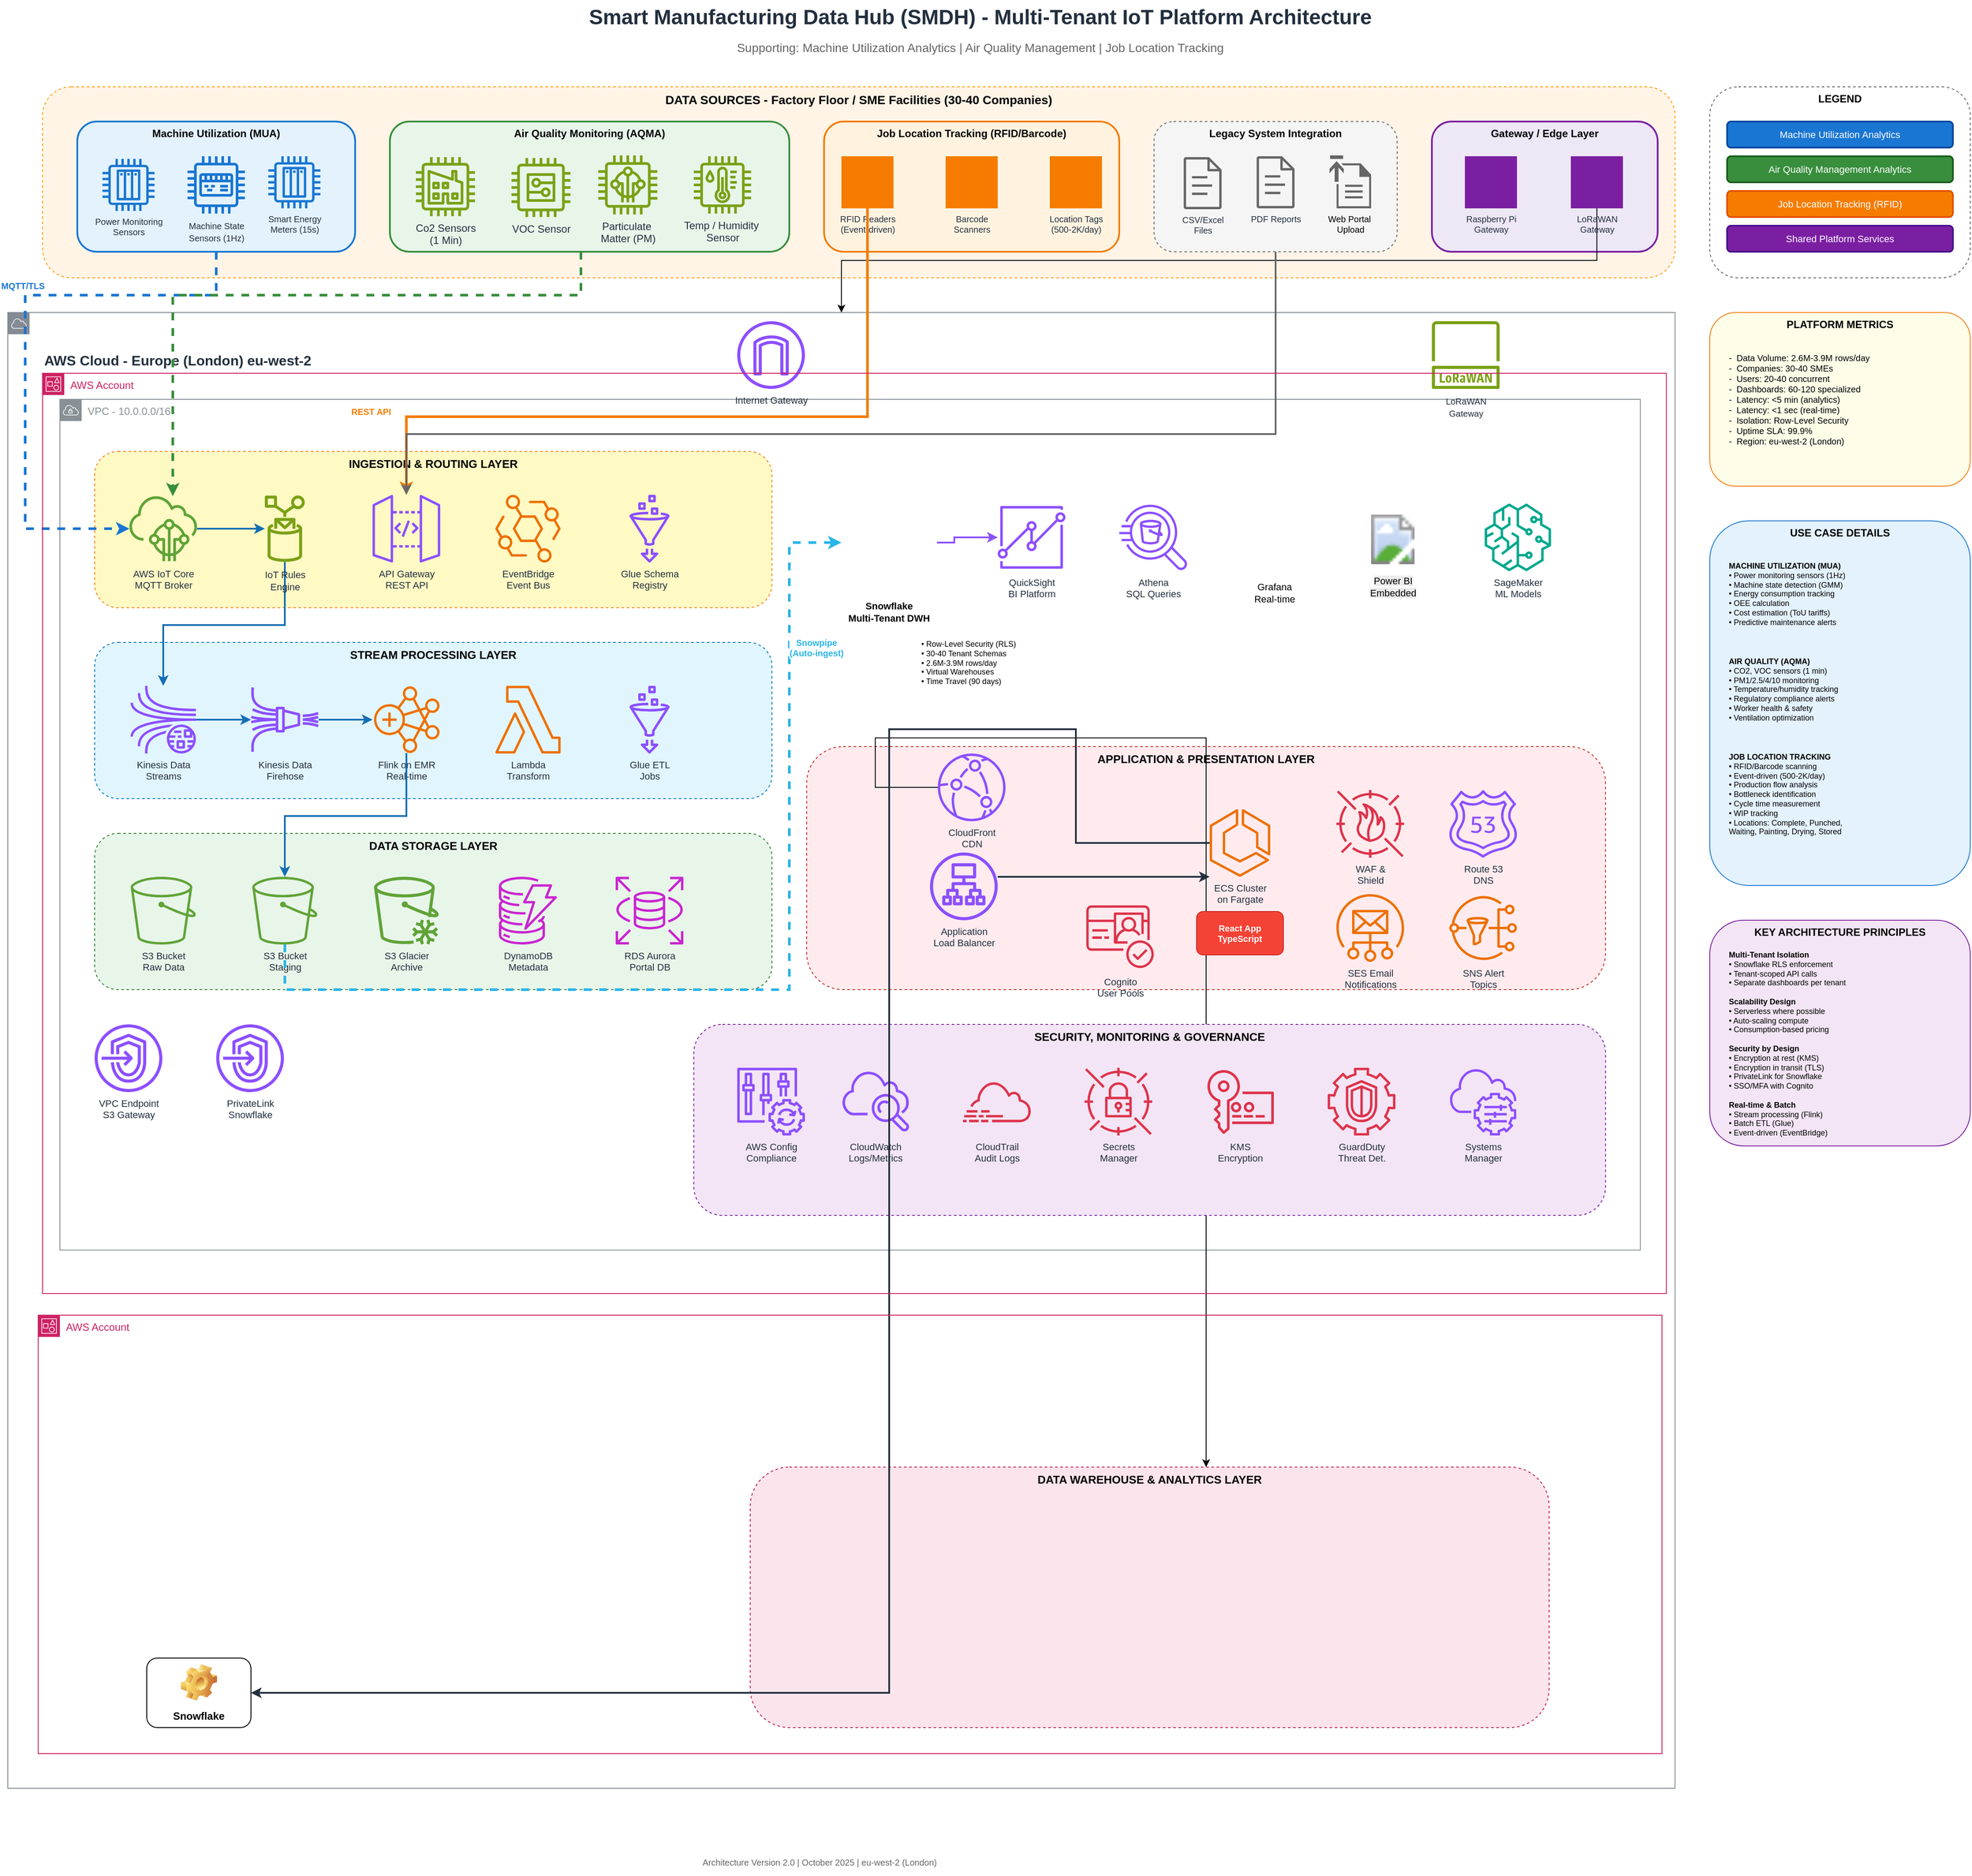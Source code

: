 <mxfile version="28.2.5">
  <diagram name="SMDH Multi-Tenant IoT Platform" id="smdh-complete-arch">
    <mxGraphModel dx="2217" dy="1732" grid="1" gridSize="10" guides="1" tooltips="1" connect="1" arrows="1" fold="1" page="1" pageScale="1" pageWidth="2400" pageHeight="1600" math="0" shadow="0">
      <root>
        <mxCell id="0" />
        <mxCell id="1" parent="0" />
        <mxCell id="title" value="Smart Manufacturing Data Hub (SMDH) - Multi-Tenant IoT Platform Architecture" style="text;html=1;strokeColor=none;fillColor=none;align=center;verticalAlign=middle;whiteSpace=wrap;rounded=0;fontStyle=1;fontSize=24;fontColor=#232F3E;" parent="1" vertex="1">
          <mxGeometry x="200" y="20" width="2000" height="40" as="geometry" />
        </mxCell>
        <mxCell id="subtitle" value="Supporting: Machine Utilization Analytics | Air Quality Management | Job Location Tracking" style="text;html=1;strokeColor=none;fillColor=none;align=center;verticalAlign=middle;whiteSpace=wrap;rounded=0;fontSize=14;fontColor=#666666;" parent="1" vertex="1">
          <mxGeometry x="200" y="60" width="2000" height="30" as="geometry" />
        </mxCell>
        <mxCell id="legend-box" value="LEGEND" style="rounded=1;whiteSpace=wrap;html=1;fillColor=#ffffff;strokeColor=#666666;verticalAlign=top;fontStyle=1;fontSize=12;dashed=1;" parent="1" vertex="1">
          <mxGeometry x="2040" y="120" width="300" height="220" as="geometry" />
        </mxCell>
        <mxCell id="legend-mua" value="Machine Utilization Analytics" style="rounded=1;whiteSpace=wrap;html=1;fillColor=#1976d2;strokeColor=#0d47a1;strokeWidth=2;fontColor=#ffffff;fontSize=11;" parent="1" vertex="1">
          <mxGeometry x="2060" y="160" width="260" height="30" as="geometry" />
        </mxCell>
        <mxCell id="legend-aqma" value="Air Quality Management Analytics" style="rounded=1;whiteSpace=wrap;html=1;fillColor=#388e3c;strokeColor=#1b5e20;strokeWidth=2;fontColor=#ffffff;fontSize=11;" parent="1" vertex="1">
          <mxGeometry x="2060" y="200" width="260" height="30" as="geometry" />
        </mxCell>
        <mxCell id="legend-jlt" value="Job Location Tracking (RFID)" style="rounded=1;whiteSpace=wrap;html=1;fillColor=#f57c00;strokeColor=#e65100;strokeWidth=2;fontColor=#ffffff;fontSize=11;" parent="1" vertex="1">
          <mxGeometry x="2060" y="240" width="260" height="30" as="geometry" />
        </mxCell>
        <mxCell id="legend-shared" value="Shared Platform Services" style="rounded=1;whiteSpace=wrap;html=1;fillColor=#7b1fa2;strokeColor=#4a148c;strokeWidth=2;fontColor=#ffffff;fontSize=11;" parent="1" vertex="1">
          <mxGeometry x="2060" y="280" width="260" height="30" as="geometry" />
        </mxCell>
        <mxCell id="aws-cloud" value="" style="sketch=0;outlineConnect=0;gradientColor=none;html=1;whiteSpace=wrap;fontSize=12;fontStyle=0;shape=mxgraph.aws4.group;grIcon=mxgraph.aws4.group_aws_cloud;strokeColor=#858B94;fillColor=none;verticalAlign=top;align=left;spacingLeft=30;fontColor=#858B94;dashed=0;" parent="1" vertex="1">
          <mxGeometry x="80" y="380" width="1920" height="1700" as="geometry" />
        </mxCell>
        <mxCell id="aws-region-label" value="AWS Cloud - Europe (London) eu-west-2" style="text;html=1;strokeColor=none;fillColor=none;align=left;verticalAlign=middle;whiteSpace=wrap;rounded=0;fontStyle=1;fontSize=16;fontColor=#232F3E;" parent="1" vertex="1">
          <mxGeometry x="120" y="420" width="400" height="30" as="geometry" />
        </mxCell>
        <mxCell id="sources-container" value="DATA SOURCES - Factory Floor / SME Facilities (30-40 Companies)" style="rounded=1;whiteSpace=wrap;html=1;fillColor=#fff4e6;strokeColor=#ff9800;verticalAlign=top;fontStyle=1;fontSize=14;dashed=1;" parent="1" vertex="1">
          <mxGeometry x="120" y="120" width="1880" height="220" as="geometry" />
        </mxCell>
        <mxCell id="mua-group" value="Machine Utilization (MUA)" style="rounded=1;whiteSpace=wrap;html=1;fillColor=#e3f2fd;strokeColor=#1976d2;verticalAlign=top;fontStyle=1;fontSize=12;strokeWidth=2;" parent="1" vertex="1">
          <mxGeometry x="160" y="160" width="320" height="150" as="geometry" />
        </mxCell>
        <mxCell id="power-sensor" value="Power Monitoring&lt;br&gt;Sensors" style="sketch=0;outlineConnect=0;fontColor=#232F3E;gradientColor=none;fillColor=#1976d2;strokeColor=none;dashed=0;verticalLabelPosition=bottom;verticalAlign=top;align=center;html=1;fontSize=10;fontStyle=0;aspect=fixed;pointerEvents=1;shape=mxgraph.aws4.iot_thing_plc;" parent="1" vertex="1">
          <mxGeometry x="189" y="203" width="60" height="60" as="geometry" />
        </mxCell>
        <mxCell id="energy-meter" value="Smart Energy&lt;br&gt;Meters (15s)" style="sketch=0;outlineConnect=0;fontColor=#232F3E;gradientColor=none;fillColor=#1976d2;strokeColor=none;dashed=0;verticalLabelPosition=bottom;verticalAlign=top;align=center;html=1;fontSize=10;fontStyle=0;aspect=fixed;pointerEvents=1;shape=mxgraph.aws4.iot_thing_plc;" parent="1" vertex="1">
          <mxGeometry x="380" y="200" width="60" height="60" as="geometry" />
        </mxCell>
        <mxCell id="aqma-group" value="Air Quality Monitoring (AQMA)" style="rounded=1;whiteSpace=wrap;html=1;fillColor=#e8f5e9;strokeColor=#388e3c;verticalAlign=top;fontStyle=1;fontSize=12;strokeWidth=2;" parent="1" vertex="1">
          <mxGeometry x="520" y="160" width="460" height="150" as="geometry" />
        </mxCell>
        <mxCell id="jlt-group" value="Job Location Tracking (RFID/Barcode)" style="rounded=1;whiteSpace=wrap;html=1;fillColor=#fff3e0;strokeColor=#f57c00;verticalAlign=top;fontStyle=1;fontSize=12;strokeWidth=2;" parent="1" vertex="1">
          <mxGeometry x="1020" y="160" width="340" height="150" as="geometry" />
        </mxCell>
        <mxCell id="rfid-reader" value="RFID Readers&lt;br&gt;(Event-driven)" style="sketch=0;outlineConnect=0;fontColor=#232F3E;gradientColor=none;fillColor=#f57c00;strokeColor=none;dashed=0;verticalLabelPosition=bottom;verticalAlign=top;align=center;html=1;fontSize=10;fontStyle=0;aspect=fixed;pointerEvents=1;shape=mxgraph.aws4.iot_thing_generic;" parent="1" vertex="1">
          <mxGeometry x="1040" y="200" width="60" height="60" as="geometry" />
        </mxCell>
        <mxCell id="barcode-scanner" value="Barcode&lt;br&gt;Scanners" style="sketch=0;outlineConnect=0;fontColor=#232F3E;gradientColor=none;fillColor=#f57c00;strokeColor=none;dashed=0;verticalLabelPosition=bottom;verticalAlign=top;align=center;html=1;fontSize=10;fontStyle=0;aspect=fixed;pointerEvents=1;shape=mxgraph.aws4.iot_thing_generic;" parent="1" vertex="1">
          <mxGeometry x="1160" y="200" width="60" height="60" as="geometry" />
        </mxCell>
        <mxCell id="location-tags" value="Location Tags&lt;br&gt;(500-2K/day)" style="sketch=0;outlineConnect=0;fontColor=#232F3E;gradientColor=none;fillColor=#f57c00;strokeColor=none;dashed=0;verticalLabelPosition=bottom;verticalAlign=top;align=center;html=1;fontSize=10;fontStyle=0;aspect=fixed;pointerEvents=1;shape=mxgraph.aws4.iot_thing_generic;" parent="1" vertex="1">
          <mxGeometry x="1280" y="200" width="60" height="60" as="geometry" />
        </mxCell>
        <mxCell id="file-upload-group" value="Legacy System Integration" style="rounded=1;whiteSpace=wrap;html=1;fillColor=#f5f5f5;strokeColor=#666666;verticalAlign=top;fontStyle=1;fontSize=12;dashed=1;" parent="1" vertex="1">
          <mxGeometry x="1400" y="160" width="280" height="150" as="geometry" />
        </mxCell>
        <mxCell id="csv-files" value="CSV/Excel&lt;br&gt;Files" style="sketch=0;outlineConnect=0;fontColor=#232F3E;gradientColor=none;fillColor=#666666;strokeColor=none;dashed=0;verticalLabelPosition=bottom;verticalAlign=top;align=center;html=1;fontSize=10;fontStyle=0;aspect=fixed;pointerEvents=1;shape=mxgraph.aws4.document;" parent="1" vertex="1">
          <mxGeometry x="1430" y="201" width="52" height="60" as="geometry" />
        </mxCell>
        <mxCell id="pdf-files" value="PDF Reports" style="sketch=0;outlineConnect=0;fontColor=#232F3E;gradientColor=none;fillColor=#666666;strokeColor=none;dashed=0;verticalLabelPosition=bottom;verticalAlign=top;align=center;html=1;fontSize=10;fontStyle=0;aspect=fixed;pointerEvents=1;shape=mxgraph.aws4.document;" parent="1" vertex="1">
          <mxGeometry x="1514" y="200" width="52" height="60" as="geometry" />
        </mxCell>
        <mxCell id="gateway-layer" value="Gateway / Edge Layer" style="rounded=1;whiteSpace=wrap;html=1;fillColor=#ede7f6;strokeColor=#7b1fa2;verticalAlign=top;fontStyle=1;fontSize=12;strokeWidth=2;" parent="1" vertex="1">
          <mxGeometry x="1720" y="160" width="260" height="150" as="geometry" />
        </mxCell>
        <mxCell id="raspberry-pi" value="Raspberry Pi&lt;br&gt;Gateway" style="sketch=0;outlineConnect=0;fontColor=#232F3E;gradientColor=none;fillColor=#7b1fa2;strokeColor=none;dashed=0;verticalLabelPosition=bottom;verticalAlign=top;align=center;html=1;fontSize=10;fontStyle=0;aspect=fixed;pointerEvents=1;shape=mxgraph.aws4.iot_greengrass;" parent="1" vertex="1">
          <mxGeometry x="1758" y="200" width="60" height="60" as="geometry" />
        </mxCell>
        <mxCell id="Vebp8MqMKhFrQCMKt6tn-13" style="edgeStyle=orthogonalEdgeStyle;rounded=0;orthogonalLoop=1;jettySize=auto;html=1;" edge="1" parent="1" source="lora-gateway" target="aws-cloud">
          <mxGeometry relative="1" as="geometry" />
        </mxCell>
        <mxCell id="lora-gateway" value="LoRaWAN&lt;br&gt;Gateway" style="sketch=0;outlineConnect=0;fontColor=#232F3E;gradientColor=none;fillColor=#7b1fa2;strokeColor=none;dashed=0;verticalLabelPosition=bottom;verticalAlign=top;align=center;html=1;fontSize=10;fontStyle=0;aspect=fixed;pointerEvents=1;shape=mxgraph.aws4.iot_greengrass;" parent="1" vertex="1">
          <mxGeometry x="1880" y="200" width="60" height="60" as="geometry" />
        </mxCell>
        <mxCell id="vpc" value="VPC - 10.0.0.0/16" style="sketch=0;outlineConnect=0;gradientColor=none;html=1;whiteSpace=wrap;fontSize=12;fontStyle=0;shape=mxgraph.aws4.group;grIcon=mxgraph.aws4.group_vpc;strokeColor=#879196;fillColor=none;verticalAlign=top;align=left;spacingLeft=30;fontColor=#879196;dashed=0;" parent="1" vertex="1">
          <mxGeometry x="140" y="480" width="1820" height="980" as="geometry" />
        </mxCell>
        <mxCell id="igw" value="Internet Gateway" style="sketch=0;outlineConnect=0;fontColor=#232F3E;gradientColor=none;fillColor=#8C4FFF;strokeColor=none;dashed=0;verticalLabelPosition=bottom;verticalAlign=top;align=center;html=1;fontSize=11;fontStyle=0;aspect=fixed;pointerEvents=1;shape=mxgraph.aws4.internet_gateway;" parent="1" vertex="1">
          <mxGeometry x="920" y="390" width="78" height="78" as="geometry" />
        </mxCell>
        <mxCell id="ingestion-zone" value="INGESTION &amp; ROUTING LAYER" style="rounded=1;whiteSpace=wrap;html=1;fillColor=#fff9c4;strokeColor=#f57f17;verticalAlign=top;fontStyle=1;fontSize=13;dashed=1;" parent="1" vertex="1">
          <mxGeometry x="180" y="540" width="780" height="180" as="geometry" />
        </mxCell>
        <mxCell id="iot-core" value="AWS IoT Core&lt;br&gt;MQTT Broker" style="sketch=0;outlineConnect=0;fontColor=#232F3E;gradientColor=none;fillColor=#60A337;strokeColor=none;dashed=0;verticalLabelPosition=bottom;verticalAlign=top;align=center;html=1;fontSize=11;fontStyle=0;aspect=fixed;pointerEvents=1;shape=mxgraph.aws4.iot_core;" parent="1" vertex="1">
          <mxGeometry x="220" y="590" width="78" height="78" as="geometry" />
        </mxCell>
        <mxCell id="api-gateway" value="API Gateway&lt;br&gt;REST API" style="sketch=0;outlineConnect=0;fontColor=#232F3E;gradientColor=none;fillColor=#8C4FFF;strokeColor=none;dashed=0;verticalLabelPosition=bottom;verticalAlign=top;align=center;html=1;fontSize=11;fontStyle=0;aspect=fixed;pointerEvents=1;shape=mxgraph.aws4.api_gateway;" parent="1" vertex="1">
          <mxGeometry x="500" y="590" width="78" height="78" as="geometry" />
        </mxCell>
        <mxCell id="eventbridge" value="EventBridge&lt;br&gt;Event Bus" style="sketch=0;outlineConnect=0;fontColor=#232F3E;gradientColor=none;fillColor=#ED7100;strokeColor=none;dashed=0;verticalLabelPosition=bottom;verticalAlign=top;align=center;html=1;fontSize=11;fontStyle=0;aspect=fixed;pointerEvents=1;shape=mxgraph.aws4.eventbridge;" parent="1" vertex="1">
          <mxGeometry x="640" y="590" width="78" height="78" as="geometry" />
        </mxCell>
        <mxCell id="schema-registry" value="Glue Schema&lt;br&gt;Registry" style="sketch=0;outlineConnect=0;fontColor=#232F3E;gradientColor=none;fillColor=#8C4FFF;strokeColor=none;dashed=0;verticalLabelPosition=bottom;verticalAlign=top;align=center;html=1;fontSize=11;fontStyle=0;aspect=fixed;pointerEvents=1;shape=mxgraph.aws4.glue;" parent="1" vertex="1">
          <mxGeometry x="780" y="590" width="78" height="78" as="geometry" />
        </mxCell>
        <mxCell id="stream-zone" value="STREAM PROCESSING LAYER" style="rounded=1;whiteSpace=wrap;html=1;fillColor=#e1f5fe;strokeColor=#0277bd;verticalAlign=top;fontStyle=1;fontSize=13;dashed=1;" parent="1" vertex="1">
          <mxGeometry x="180" y="760" width="780" height="180" as="geometry" />
        </mxCell>
        <mxCell id="kinesis-streams" value="Kinesis Data&lt;br&gt;Streams" style="sketch=0;outlineConnect=0;fontColor=#232F3E;gradientColor=none;fillColor=#8C4FFF;strokeColor=none;dashed=0;verticalLabelPosition=bottom;verticalAlign=top;align=center;html=1;fontSize=11;fontStyle=0;aspect=fixed;pointerEvents=1;shape=mxgraph.aws4.kinesis_data_streams;" parent="1" vertex="1">
          <mxGeometry x="220" y="810" width="78" height="78" as="geometry" />
        </mxCell>
        <mxCell id="kinesis-firehose" value="Kinesis Data&lt;br&gt;Firehose" style="sketch=0;outlineConnect=0;fontColor=#232F3E;gradientColor=none;fillColor=#8C4FFF;strokeColor=none;dashed=0;verticalLabelPosition=bottom;verticalAlign=top;align=center;html=1;fontSize=11;fontStyle=0;aspect=fixed;pointerEvents=1;shape=mxgraph.aws4.kinesis_data_firehose;" parent="1" vertex="1">
          <mxGeometry x="360" y="810" width="78" height="78" as="geometry" />
        </mxCell>
        <mxCell id="flink-emr" value="Flink on EMR&lt;br&gt;Real-time" style="sketch=0;outlineConnect=0;fontColor=#232F3E;gradientColor=none;fillColor=#ED7100;strokeColor=none;dashed=0;verticalLabelPosition=bottom;verticalAlign=top;align=center;html=1;fontSize=11;fontStyle=0;aspect=fixed;pointerEvents=1;shape=mxgraph.aws4.emr;" parent="1" vertex="1">
          <mxGeometry x="500" y="810" width="78" height="78" as="geometry" />
        </mxCell>
        <mxCell id="lambda-transform" value="Lambda&lt;br&gt;Transform" style="sketch=0;outlineConnect=0;fontColor=#232F3E;gradientColor=none;fillColor=#ED7100;strokeColor=none;dashed=0;verticalLabelPosition=bottom;verticalAlign=top;align=center;html=1;fontSize=11;fontStyle=0;aspect=fixed;pointerEvents=1;shape=mxgraph.aws4.lambda;" parent="1" vertex="1">
          <mxGeometry x="640" y="810" width="78" height="78" as="geometry" />
        </mxCell>
        <mxCell id="glue-etl" value="Glue ETL&lt;br&gt;Jobs" style="sketch=0;outlineConnect=0;fontColor=#232F3E;gradientColor=none;fillColor=#8C4FFF;strokeColor=none;dashed=0;verticalLabelPosition=bottom;verticalAlign=top;align=center;html=1;fontSize=11;fontStyle=0;aspect=fixed;pointerEvents=1;shape=mxgraph.aws4.glue;" parent="1" vertex="1">
          <mxGeometry x="780" y="810" width="78" height="78" as="geometry" />
        </mxCell>
        <mxCell id="storage-zone" value="DATA STORAGE LAYER" style="rounded=1;whiteSpace=wrap;html=1;fillColor=#e8f5e9;strokeColor=#2e7d32;verticalAlign=top;fontStyle=1;fontSize=13;dashed=1;" parent="1" vertex="1">
          <mxGeometry x="180" y="980" width="780" height="180" as="geometry" />
        </mxCell>
        <mxCell id="s3-raw" value="S3 Bucket&lt;br&gt;Raw Data" style="sketch=0;outlineConnect=0;fontColor=#232F3E;gradientColor=none;fillColor=#60A337;strokeColor=none;dashed=0;verticalLabelPosition=bottom;verticalAlign=top;align=center;html=1;fontSize=11;fontStyle=0;aspect=fixed;pointerEvents=1;shape=mxgraph.aws4.s3;" parent="1" vertex="1">
          <mxGeometry x="220" y="1030" width="78" height="78" as="geometry" />
        </mxCell>
        <mxCell id="s3-staging" value="S3 Bucket&lt;br&gt;Staging" style="sketch=0;outlineConnect=0;fontColor=#232F3E;gradientColor=none;fillColor=#60A337;strokeColor=none;dashed=0;verticalLabelPosition=bottom;verticalAlign=top;align=center;html=1;fontSize=11;fontStyle=0;aspect=fixed;pointerEvents=1;shape=mxgraph.aws4.s3;" parent="1" vertex="1">
          <mxGeometry x="360" y="1030" width="78" height="78" as="geometry" />
        </mxCell>
        <mxCell id="s3-archive" value="S3 Glacier&lt;br&gt;Archive" style="sketch=0;outlineConnect=0;fontColor=#232F3E;gradientColor=none;fillColor=#60A337;strokeColor=none;dashed=0;verticalLabelPosition=bottom;verticalAlign=top;align=center;html=1;fontSize=11;fontStyle=0;aspect=fixed;pointerEvents=1;shape=mxgraph.aws4.glacier;" parent="1" vertex="1">
          <mxGeometry x="500" y="1030" width="78" height="78" as="geometry" />
        </mxCell>
        <mxCell id="dynamodb" value="DynamoDB&lt;br&gt;Metadata" style="sketch=0;outlineConnect=0;fontColor=#232F3E;gradientColor=none;fillColor=#C925D1;strokeColor=none;dashed=0;verticalLabelPosition=bottom;verticalAlign=top;align=center;html=1;fontSize=11;fontStyle=0;aspect=fixed;pointerEvents=1;shape=mxgraph.aws4.dynamodb;" parent="1" vertex="1">
          <mxGeometry x="640" y="1030" width="78" height="78" as="geometry" />
        </mxCell>
        <mxCell id="rds-aurora" value="RDS Aurora&lt;br&gt;Portal DB" style="sketch=0;outlineConnect=0;fontColor=#232F3E;gradientColor=none;fillColor=#C925D1;strokeColor=none;dashed=0;verticalLabelPosition=bottom;verticalAlign=top;align=center;html=1;fontSize=11;fontStyle=0;aspect=fixed;pointerEvents=1;shape=mxgraph.aws4.rds;" parent="1" vertex="1">
          <mxGeometry x="780" y="1030" width="78" height="78" as="geometry" />
        </mxCell>
        <mxCell id="dwh-zone" value="DATA WAREHOUSE &amp; ANALYTICS LAYER" style="rounded=1;whiteSpace=wrap;html=1;fillColor=#fce4ec;strokeColor=#c2185b;verticalAlign=top;fontStyle=1;fontSize=13;dashed=1;" parent="1" vertex="1">
          <mxGeometry x="935" y="1710" width="920" height="300" as="geometry" />
        </mxCell>
        <mxCell id="snowflake-label" value="Snowflake&lt;br&gt;Multi-Tenant DWH" style="text;html=1;strokeColor=none;fillColor=none;align=center;verticalAlign=middle;whiteSpace=wrap;rounded=0;fontSize=11;fontStyle=1;" parent="1" vertex="1">
          <mxGeometry x="1025" y="710" width="140" height="30" as="geometry" />
        </mxCell>
        <mxCell id="snowflake-features" value="• Row-Level Security (RLS)&lt;br&gt;• 30-40 Tenant Schemas&lt;br&gt;• 2.6M-3.9M rows/day&lt;br&gt;• Virtual Warehouses&lt;br&gt;• Time Travel (90 days)" style="text;html=1;strokeColor=none;fillColor=none;align=left;verticalAlign=top;whiteSpace=wrap;rounded=0;fontSize=9;" parent="1" vertex="1">
          <mxGeometry x="1130" y="750" width="140" height="70" as="geometry" />
        </mxCell>
        <mxCell id="quicksight" value="QuickSight&lt;br&gt;BI Platform" style="sketch=0;outlineConnect=0;fontColor=#232F3E;gradientColor=none;fillColor=#8C4FFF;strokeColor=none;dashed=0;verticalLabelPosition=bottom;verticalAlign=top;align=center;html=1;fontSize=11;fontStyle=0;aspect=fixed;pointerEvents=1;shape=mxgraph.aws4.quicksight;" parent="1" vertex="1">
          <mxGeometry x="1220" y="600" width="78" height="78" as="geometry" />
        </mxCell>
        <mxCell id="athena" value="Athena&lt;br&gt;SQL Queries" style="sketch=0;outlineConnect=0;fontColor=#232F3E;gradientColor=none;fillColor=#8C4FFF;strokeColor=none;dashed=0;verticalLabelPosition=bottom;verticalAlign=top;align=center;html=1;fontSize=11;fontStyle=0;aspect=fixed;pointerEvents=1;shape=mxgraph.aws4.athena;" parent="1" vertex="1">
          <mxGeometry x="1360" y="600" width="78" height="78" as="geometry" />
        </mxCell>
        <mxCell id="grafana-icon" value="" style="shape=image;html=1;verticalAlign=top;verticalLabelPosition=bottom;labelBackgroundColor=#ffffff;imageAspect=0;aspect=fixed;image=https://cdn.icon-icons.com/icons2/2699/PNG/512/grafana_logo_icon_171048.png" parent="1" vertex="1">
          <mxGeometry x="1500" y="600" width="78" height="78" as="geometry" />
        </mxCell>
        <mxCell id="grafana-label" value="Grafana&lt;br&gt;Real-time" style="text;html=1;strokeColor=none;fillColor=none;align=center;verticalAlign=middle;whiteSpace=wrap;rounded=0;fontSize=11;" parent="1" vertex="1">
          <mxGeometry x="1499" y="688" width="80" height="30" as="geometry" />
        </mxCell>
        <mxCell id="sagemaker" value="SageMaker&lt;br&gt;ML Models" style="sketch=0;outlineConnect=0;fontColor=#232F3E;gradientColor=none;fillColor=#01A88D;strokeColor=none;dashed=0;verticalLabelPosition=bottom;verticalAlign=top;align=center;html=1;fontSize=11;fontStyle=0;aspect=fixed;pointerEvents=1;shape=mxgraph.aws4.sagemaker;" parent="1" vertex="1">
          <mxGeometry x="1780" y="600" width="78" height="78" as="geometry" />
        </mxCell>
        <mxCell id="app-zone" value="APPLICATION &amp; PRESENTATION LAYER" style="rounded=1;whiteSpace=wrap;html=1;fillColor=#ffebee;strokeColor=#c62828;verticalAlign=top;fontStyle=1;fontSize=13;dashed=1;" parent="1" vertex="1">
          <mxGeometry x="1000" y="880" width="920" height="280" as="geometry" />
        </mxCell>
        <mxCell id="Giya24Y32Ti_nZq23vYm-2" value="" style="edgeStyle=orthogonalEdgeStyle;rounded=0;orthogonalLoop=1;jettySize=auto;html=1;" parent="1" source="cloudfront" target="dwh-zone" edge="1">
          <mxGeometry relative="1" as="geometry">
            <Array as="points">
              <mxPoint x="1079" y="870" />
              <mxPoint x="1460" y="870" />
            </Array>
          </mxGeometry>
        </mxCell>
        <mxCell id="cloudfront" value="CloudFront&lt;br&gt;CDN" style="sketch=0;outlineConnect=0;fontColor=#232F3E;gradientColor=none;fillColor=#8C4FFF;strokeColor=none;dashed=0;verticalLabelPosition=bottom;verticalAlign=top;align=center;html=1;fontSize=11;fontStyle=0;aspect=fixed;pointerEvents=1;shape=mxgraph.aws4.cloudfront;" parent="1" vertex="1">
          <mxGeometry x="1151" y="888" width="78" height="78" as="geometry" />
        </mxCell>
        <mxCell id="alb" value="Application&lt;br&gt;Load Balancer" style="sketch=0;outlineConnect=0;fontColor=#232F3E;gradientColor=none;fillColor=#8C4FFF;strokeColor=none;dashed=0;verticalLabelPosition=bottom;verticalAlign=top;align=center;html=1;fontSize=11;fontStyle=0;aspect=fixed;pointerEvents=1;shape=mxgraph.aws4.application_load_balancer;" parent="1" vertex="1">
          <mxGeometry x="1142" y="1002" width="78" height="78" as="geometry" />
        </mxCell>
        <mxCell id="waf" value="WAF &amp;&lt;br&gt;Shield" style="sketch=0;outlineConnect=0;fontColor=#232F3E;gradientColor=none;fillColor=#DD344C;strokeColor=none;dashed=0;verticalLabelPosition=bottom;verticalAlign=top;align=center;html=1;fontSize=11;fontStyle=0;aspect=fixed;pointerEvents=1;shape=mxgraph.aws4.waf;" parent="1" vertex="1">
          <mxGeometry x="1610" y="930" width="78" height="78" as="geometry" />
        </mxCell>
        <mxCell id="ecs-cluster" value="ECS Cluster&lt;br&gt;on Fargate" style="sketch=0;outlineConnect=0;fontColor=#232F3E;gradientColor=none;fillColor=#ED7100;strokeColor=none;dashed=0;verticalLabelPosition=bottom;verticalAlign=top;align=center;html=1;fontSize=11;fontStyle=0;aspect=fixed;pointerEvents=1;shape=mxgraph.aws4.ecs;" parent="1" vertex="1">
          <mxGeometry x="1460" y="952" width="78" height="78" as="geometry" />
        </mxCell>
        <mxCell id="react-app" value="React App&lt;br&gt;TypeScript" style="rounded=1;whiteSpace=wrap;html=1;fillColor=#f44336;strokeColor=#c62828;fontColor=#ffffff;fontSize=10;fontStyle=1;" parent="1" vertex="1">
          <mxGeometry x="1449" y="1070" width="100" height="50" as="geometry" />
        </mxCell>
        <mxCell id="cognito" value="Cognito&lt;br&gt;User Pools" style="sketch=0;outlineConnect=0;fontColor=#232F3E;gradientColor=none;fillColor=#DD344C;strokeColor=none;dashed=0;verticalLabelPosition=bottom;verticalAlign=top;align=center;html=1;fontSize=11;fontStyle=0;aspect=fixed;pointerEvents=1;shape=mxgraph.aws4.cognito;" parent="1" vertex="1">
          <mxGeometry x="1322" y="1060" width="78" height="78" as="geometry" />
        </mxCell>
        <mxCell id="ses" value="SES Email&lt;br&gt;Notifications" style="sketch=0;outlineConnect=0;fontColor=#232F3E;gradientColor=none;fillColor=#ED7100;strokeColor=none;dashed=0;verticalLabelPosition=bottom;verticalAlign=top;align=center;html=1;fontSize=11;fontStyle=0;aspect=fixed;pointerEvents=1;shape=mxgraph.aws4.simple_email_service;" parent="1" vertex="1">
          <mxGeometry x="1610" y="1050" width="78" height="78" as="geometry" />
        </mxCell>
        <mxCell id="sns" value="SNS Alert&lt;br&gt;Topics" style="sketch=0;outlineConnect=0;fontColor=#232F3E;gradientColor=none;fillColor=#ED7100;strokeColor=none;dashed=0;verticalLabelPosition=bottom;verticalAlign=top;align=center;html=1;fontSize=11;fontStyle=0;aspect=fixed;pointerEvents=1;shape=mxgraph.aws4.sns;" parent="1" vertex="1">
          <mxGeometry x="1740" y="1050" width="78" height="78" as="geometry" />
        </mxCell>
        <mxCell id="route53" value="Route 53&lt;br&gt;DNS" style="sketch=0;outlineConnect=0;fontColor=#232F3E;gradientColor=none;fillColor=#8C4FFF;strokeColor=none;dashed=0;verticalLabelPosition=bottom;verticalAlign=top;align=center;html=1;fontSize=11;fontStyle=0;aspect=fixed;pointerEvents=1;shape=mxgraph.aws4.route_53;" parent="1" vertex="1">
          <mxGeometry x="1740" y="930" width="78" height="78" as="geometry" />
        </mxCell>
        <mxCell id="security-zone" value="SECURITY, MONITORING &amp; GOVERNANCE" style="rounded=1;whiteSpace=wrap;html=1;fillColor=#f3e5f5;strokeColor=#7b1fa2;verticalAlign=top;fontStyle=1;fontSize=13;dashed=1;" parent="1" vertex="1">
          <mxGeometry x="870" y="1200" width="1050" height="220" as="geometry" />
        </mxCell>
        <mxCell id="cloudwatch" value="CloudWatch&lt;br&gt;Logs/Metrics" style="sketch=0;outlineConnect=0;fontColor=#232F3E;gradientColor=none;fillColor=#8C4FFF;strokeColor=none;dashed=0;verticalLabelPosition=bottom;verticalAlign=top;align=center;html=1;fontSize=11;fontStyle=0;aspect=fixed;pointerEvents=1;shape=mxgraph.aws4.cloudwatch;" parent="1" vertex="1">
          <mxGeometry x="1040" y="1250" width="78" height="78" as="geometry" />
        </mxCell>
        <mxCell id="cloudtrail" value="CloudTrail&lt;br&gt;Audit Logs" style="sketch=0;outlineConnect=0;fontColor=#232F3E;gradientColor=none;fillColor=#DD344C;strokeColor=none;dashed=0;verticalLabelPosition=bottom;verticalAlign=top;align=center;html=1;fontSize=11;fontStyle=0;aspect=fixed;pointerEvents=1;shape=mxgraph.aws4.cloudtrail;" parent="1" vertex="1">
          <mxGeometry x="1180" y="1250" width="78" height="78" as="geometry" />
        </mxCell>
        <mxCell id="secrets-manager" value="Secrets&lt;br&gt;Manager" style="sketch=0;outlineConnect=0;fontColor=#232F3E;gradientColor=none;fillColor=#DD344C;strokeColor=none;dashed=0;verticalLabelPosition=bottom;verticalAlign=top;align=center;html=1;fontSize=11;fontStyle=0;aspect=fixed;pointerEvents=1;shape=mxgraph.aws4.secrets_manager;" parent="1" vertex="1">
          <mxGeometry x="1320" y="1250" width="78" height="78" as="geometry" />
        </mxCell>
        <mxCell id="kms" value="KMS&lt;br&gt;Encryption" style="sketch=0;outlineConnect=0;fontColor=#232F3E;gradientColor=none;fillColor=#DD344C;strokeColor=none;dashed=0;verticalLabelPosition=bottom;verticalAlign=top;align=center;html=1;fontSize=11;fontStyle=0;aspect=fixed;pointerEvents=1;shape=mxgraph.aws4.key_management_service;" parent="1" vertex="1">
          <mxGeometry x="1460" y="1250" width="78" height="78" as="geometry" />
        </mxCell>
        <mxCell id="guardduty" value="GuardDuty&lt;br&gt;Threat Det." style="sketch=0;outlineConnect=0;fontColor=#232F3E;gradientColor=none;fillColor=#DD344C;strokeColor=none;dashed=0;verticalLabelPosition=bottom;verticalAlign=top;align=center;html=1;fontSize=11;fontStyle=0;aspect=fixed;pointerEvents=1;shape=mxgraph.aws4.guardduty;" parent="1" vertex="1">
          <mxGeometry x="1600" y="1250" width="78" height="78" as="geometry" />
        </mxCell>
        <mxCell id="systems-manager" value="Systems&lt;br&gt;Manager" style="sketch=0;outlineConnect=0;fontColor=#232F3E;gradientColor=none;fillColor=#8C4FFF;strokeColor=none;dashed=0;verticalLabelPosition=bottom;verticalAlign=top;align=center;html=1;fontSize=11;fontStyle=0;aspect=fixed;pointerEvents=1;shape=mxgraph.aws4.systems_manager;" parent="1" vertex="1">
          <mxGeometry x="1740" y="1250" width="78" height="78" as="geometry" />
        </mxCell>
        <mxCell id="config" value="AWS Config&lt;br&gt;Compliance" style="sketch=0;outlineConnect=0;fontColor=#232F3E;gradientColor=none;fillColor=#8C4FFF;strokeColor=none;dashed=0;verticalLabelPosition=bottom;verticalAlign=top;align=center;html=1;fontSize=11;fontStyle=0;aspect=fixed;pointerEvents=1;shape=mxgraph.aws4.config;" parent="1" vertex="1">
          <mxGeometry x="920" y="1250" width="78" height="78" as="geometry" />
        </mxCell>
        <mxCell id="vpce-s3" value="VPC Endpoint&lt;br&gt;S3 Gateway" style="sketch=0;outlineConnect=0;fontColor=#232F3E;gradientColor=none;fillColor=#8C4FFF;strokeColor=none;dashed=0;verticalLabelPosition=bottom;verticalAlign=top;align=center;html=1;fontSize=11;fontStyle=0;aspect=fixed;pointerEvents=1;shape=mxgraph.aws4.endpoints;" parent="1" vertex="1">
          <mxGeometry x="180" y="1200" width="78" height="78" as="geometry" />
        </mxCell>
        <mxCell id="vpce-snowflake" value="PrivateLink&lt;br&gt;Snowflake" style="sketch=0;outlineConnect=0;fontColor=#232F3E;gradientColor=none;fillColor=#8C4FFF;strokeColor=none;dashed=0;verticalLabelPosition=bottom;verticalAlign=top;align=center;html=1;fontSize=11;fontStyle=0;aspect=fixed;pointerEvents=1;shape=mxgraph.aws4.endpoints;" parent="1" vertex="1">
          <mxGeometry x="320" y="1200" width="78" height="78" as="geometry" />
        </mxCell>
        <mxCell id="flow1" style="edgeStyle=orthogonalEdgeStyle;rounded=0;orthogonalLoop=1;jettySize=auto;html=1;strokeWidth=3;strokeColor=#1976d2;startArrow=none;startFill=0;endArrow=classic;endFill=1;dashed=1;" parent="1" source="mua-group" target="iot-core" edge="1">
          <mxGeometry relative="1" as="geometry">
            <Array as="points">
              <mxPoint x="320" y="360" />
              <mxPoint x="100" y="360" />
              <mxPoint x="100" y="629" />
            </Array>
          </mxGeometry>
        </mxCell>
        <mxCell id="flow1-label" value="MQTT/TLS" style="edgeLabel;html=1;align=center;verticalAlign=middle;resizable=0;points=[];fontSize=10;fontColor=#1976d2;fontStyle=1" parent="flow1" vertex="1" connectable="0">
          <mxGeometry x="-0.2" y="-1" relative="1" as="geometry">
            <mxPoint x="-10" y="-10" as="offset" />
          </mxGeometry>
        </mxCell>
        <mxCell id="flow2" style="edgeStyle=orthogonalEdgeStyle;rounded=0;orthogonalLoop=1;jettySize=auto;html=1;strokeWidth=3;strokeColor=#388e3c;startArrow=none;startFill=0;endArrow=classic;endFill=1;dashed=1;" parent="1" source="aqma-group" target="iot-core" edge="1">
          <mxGeometry relative="1" as="geometry">
            <Array as="points">
              <mxPoint x="740" y="360" />
              <mxPoint x="270" y="360" />
            </Array>
            <mxPoint x="570.0" y="260" as="sourcePoint" />
          </mxGeometry>
        </mxCell>
        <mxCell id="flow3" style="edgeStyle=orthogonalEdgeStyle;rounded=0;orthogonalLoop=1;jettySize=auto;html=1;strokeWidth=3;strokeColor=#f57c00;startArrow=none;startFill=0;endArrow=classic;endFill=1;" parent="1" source="rfid-reader" target="api-gateway" edge="1">
          <mxGeometry relative="1" as="geometry">
            <Array as="points">
              <mxPoint x="1070" y="500" />
              <mxPoint x="539" y="500" />
            </Array>
          </mxGeometry>
        </mxCell>
        <mxCell id="flow3-label" value="REST API" style="edgeLabel;html=1;align=center;verticalAlign=middle;resizable=0;points=[];fontSize=10;fontColor=#f57c00;fontStyle=1" parent="flow3" vertex="1" connectable="0">
          <mxGeometry x="0.8" y="-1" relative="1" as="geometry">
            <mxPoint x="-40" y="-10" as="offset" />
          </mxGeometry>
        </mxCell>
        <mxCell id="flow4" style="edgeStyle=orthogonalEdgeStyle;rounded=0;orthogonalLoop=1;jettySize=auto;html=1;strokeWidth=2;strokeColor=#666666;" parent="1" source="file-upload-group" target="api-gateway" edge="1">
          <mxGeometry relative="1" as="geometry">
            <Array as="points">
              <mxPoint x="1540" y="520" />
              <mxPoint x="539" y="520" />
            </Array>
          </mxGeometry>
        </mxCell>
        <mxCell id="flow5" style="edgeStyle=orthogonalEdgeStyle;rounded=0;orthogonalLoop=1;jettySize=auto;html=1;strokeWidth=2;strokeColor=#146EB4;" parent="1" source="iot-core" target="Vebp8MqMKhFrQCMKt6tn-2" edge="1">
          <mxGeometry relative="1" as="geometry">
            <mxPoint x="360" y="629" as="targetPoint" />
          </mxGeometry>
        </mxCell>
        <mxCell id="flow6" style="edgeStyle=orthogonalEdgeStyle;rounded=0;orthogonalLoop=1;jettySize=auto;html=1;strokeWidth=2;strokeColor=#146EB4;" parent="1" source="Vebp8MqMKhFrQCMKt6tn-2" target="kinesis-streams" edge="1">
          <mxGeometry relative="1" as="geometry">
            <Array as="points">
              <mxPoint x="399" y="740" />
              <mxPoint x="259" y="740" />
            </Array>
            <mxPoint x="399" y="668" as="sourcePoint" />
          </mxGeometry>
        </mxCell>
        <mxCell id="flow7" style="edgeStyle=orthogonalEdgeStyle;rounded=0;orthogonalLoop=1;jettySize=auto;html=1;strokeWidth=2;strokeColor=#146EB4;" parent="1" source="kinesis-streams" target="kinesis-firehose" edge="1">
          <mxGeometry relative="1" as="geometry" />
        </mxCell>
        <mxCell id="flow8" style="edgeStyle=orthogonalEdgeStyle;rounded=0;orthogonalLoop=1;jettySize=auto;html=1;strokeWidth=2;strokeColor=#146EB4;" parent="1" source="kinesis-firehose" target="flink-emr" edge="1">
          <mxGeometry relative="1" as="geometry" />
        </mxCell>
        <mxCell id="flow9" style="edgeStyle=orthogonalEdgeStyle;rounded=0;orthogonalLoop=1;jettySize=auto;html=1;strokeWidth=2;strokeColor=#146EB4;" parent="1" source="flink-emr" target="s3-staging" edge="1">
          <mxGeometry relative="1" as="geometry">
            <Array as="points">
              <mxPoint x="539" y="960" />
              <mxPoint x="399" y="960" />
            </Array>
          </mxGeometry>
        </mxCell>
        <mxCell id="flow10" style="edgeStyle=orthogonalEdgeStyle;rounded=0;orthogonalLoop=1;jettySize=auto;html=1;strokeWidth=3;strokeColor=#29B5E8;dashed=1;" parent="1" source="s3-staging" target="snowflake-icon" edge="1">
          <mxGeometry relative="1" as="geometry">
            <Array as="points">
              <mxPoint x="399" y="1160" />
              <mxPoint x="980" y="1160" />
              <mxPoint x="980" y="645" />
            </Array>
          </mxGeometry>
        </mxCell>
        <mxCell id="flow10-label" value="Snowpipe&lt;br&gt;(Auto-ingest)" style="edgeLabel;html=1;align=center;verticalAlign=middle;resizable=0;points=[];fontSize=10;fontColor=#29B5E8;fontStyle=1" parent="flow10" vertex="1" connectable="0">
          <mxGeometry x="0.7" y="-1" relative="1" as="geometry">
            <mxPoint x="30" as="offset" />
          </mxGeometry>
        </mxCell>
        <mxCell id="flow11" style="edgeStyle=orthogonalEdgeStyle;rounded=0;orthogonalLoop=1;jettySize=auto;html=1;strokeWidth=2;strokeColor=#8C4FFF;" parent="1" source="snowflake-icon" target="quicksight" edge="1">
          <mxGeometry relative="1" as="geometry">
            <Array as="points">
              <mxPoint x="1170" y="645" />
              <mxPoint x="1170" y="639" />
            </Array>
          </mxGeometry>
        </mxCell>
        <mxCell id="flow12" style="edgeStyle=orthogonalEdgeStyle;rounded=0;orthogonalLoop=1;jettySize=auto;html=1;strokeWidth=2;strokeColor=#232F3E;" parent="1" source="alb" target="ecs-cluster" edge="1">
          <mxGeometry relative="1" as="geometry">
            <Array as="points">
              <mxPoint x="1219" y="1020" />
              <mxPoint x="1079" y="1020" />
            </Array>
          </mxGeometry>
        </mxCell>
        <mxCell id="flow13" style="edgeStyle=orthogonalEdgeStyle;rounded=0;orthogonalLoop=1;jettySize=auto;html=1;strokeWidth=2;strokeColor=#232F3E;" parent="1" source="ecs-cluster" target="Giya24Y32Ti_nZq23vYm-1" edge="1">
          <mxGeometry relative="1" as="geometry">
            <Array as="points">
              <mxPoint x="1310" y="991" />
              <mxPoint x="1310" y="860" />
              <mxPoint x="1095" y="860" />
            </Array>
          </mxGeometry>
        </mxCell>
        <mxCell id="stats-box" value="PLATFORM METRICS" style="rounded=1;whiteSpace=wrap;html=1;fillColor=#fffde7;strokeColor=#f57f17;verticalAlign=top;fontStyle=1;fontSize=12;" parent="1" vertex="1">
          <mxGeometry x="2040" y="380" width="300" height="200" as="geometry" />
        </mxCell>
        <mxCell id="stats-content" value="-&amp;nbsp; Data Volume: 2.6M-3.9M rows/day&lt;br&gt;-&amp;nbsp; Companies: 30-40 SMEs&lt;br&gt;-&amp;nbsp; Users: 20-40 concurrent&lt;br&gt;-&amp;nbsp; Dashboards: 60-120 specialized&lt;br&gt;-&amp;nbsp; Latency: &amp;lt;5 min (analytics)&lt;br&gt;-&amp;nbsp; Latency: &amp;lt;1 sec (real-time)&lt;br&gt;-&amp;nbsp; Isolation: Row-Level Security&lt;br&gt;-&amp;nbsp; Uptime SLA: 99.9%&lt;br&gt;-&amp;nbsp; Region: eu-west-2 (London)" style="text;html=1;strokeColor=none;fillColor=none;align=left;verticalAlign=top;whiteSpace=wrap;rounded=0;fontSize=10;" parent="1" vertex="1">
          <mxGeometry x="2060" y="420" width="260" height="140" as="geometry" />
        </mxCell>
        <mxCell id="usecase-box" value="USE CASE DETAILS" style="rounded=1;whiteSpace=wrap;html=1;fillColor=#e3f2fd;strokeColor=#1976d2;verticalAlign=top;fontStyle=1;fontSize=12;" parent="1" vertex="1">
          <mxGeometry x="2040" y="620" width="300" height="420" as="geometry" />
        </mxCell>
        <mxCell id="mua-details" value="&lt;b&gt;MACHINE UTILIZATION (MUA)&lt;/b&gt;&lt;br&gt;• Power monitoring sensors (1Hz)&lt;br&gt;• Machine state detection (GMM)&lt;br&gt;• Energy consumption tracking&lt;br&gt;• OEE calculation&lt;br&gt;• Cost estimation (ToU tariffs)&lt;br&gt;• Predictive maintenance alerts" style="text;html=1;strokeColor=none;fillColor=none;align=left;verticalAlign=top;whiteSpace=wrap;rounded=0;fontSize=9;" parent="1" vertex="1">
          <mxGeometry x="2060" y="660" width="260" height="90" as="geometry" />
        </mxCell>
        <mxCell id="aqma-details" value="&lt;b&gt;AIR QUALITY (AQMA)&lt;/b&gt;&lt;br&gt;• CO2, VOC sensors (1 min)&lt;br&gt;• PM1/2.5/4/10 monitoring&lt;br&gt;• Temperature/humidity tracking&lt;br&gt;• Regulatory compliance alerts&lt;br&gt;• Worker health &amp;amp; safety&lt;br&gt;• Ventilation optimization" style="text;html=1;strokeColor=none;fillColor=none;align=left;verticalAlign=top;whiteSpace=wrap;rounded=0;fontSize=9;" parent="1" vertex="1">
          <mxGeometry x="2060" y="770" width="260" height="90" as="geometry" />
        </mxCell>
        <mxCell id="jlt-details" value="&lt;b&gt;JOB LOCATION TRACKING&lt;/b&gt;&lt;br&gt;• RFID/Barcode scanning&lt;br&gt;• Event-driven (500-2K/day)&lt;br&gt;• Production flow analysis&lt;br&gt;• Bottleneck identification&lt;br&gt;• Cycle time measurement&lt;br&gt;• WIP tracking&lt;br&gt;• Locations: Complete, Punched,&lt;br&gt;  Waiting, Painting, Drying, Stored" style="text;html=1;strokeColor=none;fillColor=none;align=left;verticalAlign=top;whiteSpace=wrap;rounded=0;fontSize=9;" parent="1" vertex="1">
          <mxGeometry x="2060" y="880" width="260" height="140" as="geometry" />
        </mxCell>
        <mxCell id="principles-box" value="KEY ARCHITECTURE PRINCIPLES" style="rounded=1;whiteSpace=wrap;html=1;fillColor=#f3e5f5;strokeColor=#7b1fa2;verticalAlign=top;fontStyle=1;fontSize=12;" parent="1" vertex="1">
          <mxGeometry x="2040" y="1080" width="300" height="260" as="geometry" />
        </mxCell>
        <mxCell id="principles-content" value="&lt;b&gt;Multi-Tenant Isolation&lt;/b&gt;&lt;br&gt;• Snowflake RLS enforcement&lt;br&gt;• Tenant-scoped API calls&lt;br&gt;• Separate dashboards per tenant&lt;br&gt;&lt;br&gt;&lt;b&gt;Scalability Design&lt;/b&gt;&lt;br&gt;• Serverless where possible&lt;br&gt;• Auto-scaling compute&lt;br&gt;• Consumption-based pricing&lt;br&gt;&lt;br&gt;&lt;b&gt;Security by Design&lt;/b&gt;&lt;br&gt;• Encryption at rest (KMS)&lt;br&gt;• Encryption in transit (TLS)&lt;br&gt;• PrivateLink for Snowflake&lt;br&gt;• SSO/MFA with Cognito&lt;br&gt;&lt;br&gt;&lt;b&gt;Real-time &amp;amp; Batch&lt;/b&gt;&lt;br&gt;• Stream processing (Flink)&lt;br&gt;• Batch ETL (Glue)&lt;br&gt;• Event-driven (EventBridge)" style="text;html=1;strokeColor=none;fillColor=none;align=left;verticalAlign=top;whiteSpace=wrap;rounded=0;fontSize=9;" parent="1" vertex="1">
          <mxGeometry x="2060" y="1108" width="260" height="222" as="geometry" />
        </mxCell>
        <mxCell id="version" value="Architecture Version 2.0 | October 2025 | eu-west-2 (London)" style="text;html=1;strokeColor=none;fillColor=none;align=center;verticalAlign=middle;whiteSpace=wrap;rounded=0;fontSize=10;fontColor=#666666;" parent="1" vertex="1">
          <mxGeometry x="115" y="2150" width="1800" height="30" as="geometry" />
        </mxCell>
        <mxCell id="Yw1X6OFWAXvfIfeLPGAR-2" value="Temp / Humidity&amp;nbsp;&lt;br&gt;Sensor" style="sketch=0;outlineConnect=0;fontColor=#232F3E;gradientColor=none;fillColor=#7AA116;strokeColor=none;dashed=0;verticalLabelPosition=bottom;verticalAlign=top;align=center;html=1;fontSize=12;fontStyle=0;aspect=fixed;pointerEvents=1;shape=mxgraph.aws4.iot_thing_temperature_humidity_sensor;" parent="1" vertex="1">
          <mxGeometry x="870" y="200" width="66" height="66" as="geometry" />
        </mxCell>
        <mxCell id="snowflake-icon" value="" style="shape=image;html=1;verticalAlign=top;verticalLabelPosition=bottom;labelBackgroundColor=#ffffff;imageAspect=0;aspect=fixed;image=https://cdn.icon-icons.com/icons2/2699/PNG/512/snowflake_logo_icon_168095.png" parent="1" vertex="1">
          <mxGeometry x="1040" y="590" width="110" height="110" as="geometry" />
        </mxCell>
        <mxCell id="Giya24Y32Ti_nZq23vYm-1" value="Snowflake" style="label;whiteSpace=wrap;html=1;align=center;verticalAlign=bottom;spacingLeft=0;spacingBottom=4;imageAlign=center;imageVerticalAlign=top;image=img/clipart/Gear_128x128.png" parent="1" vertex="1">
          <mxGeometry x="240" y="1930" width="120" height="80" as="geometry" />
        </mxCell>
        <mxCell id="Giya24Y32Ti_nZq23vYm-3" value="&lt;span style=&quot;font-size: 11px; text-wrap-mode: wrap; background-color: rgb(236, 236, 236);&quot;&gt;Power BI&lt;/span&gt;&lt;br style=&quot;font-size: 11px; text-wrap-mode: wrap; background-color: rgb(236, 236, 236);&quot;&gt;&lt;span style=&quot;font-size: 11px; text-wrap-mode: wrap; background-color: rgb(236, 236, 236);&quot;&gt;Embedded&lt;/span&gt;" style="image;aspect=fixed;html=1;points=[];align=center;fontSize=12;image=img/lib/azure2/power_platform/PowerBI.svg;" parent="1" vertex="1">
          <mxGeometry x="1650" y="608" width="50" height="66.67" as="geometry" />
        </mxCell>
        <mxCell id="Vebp8MqMKhFrQCMKt6tn-2" value="&lt;span style=&quot;font-size: 11px;&quot;&gt;IoT Rules&lt;/span&gt;&lt;br style=&quot;font-size: 11px;&quot;&gt;&lt;span style=&quot;font-size: 11px;&quot;&gt;Engine&lt;/span&gt;" style="sketch=0;outlineConnect=0;fontColor=#232F3E;gradientColor=none;fillColor=#7AA116;strokeColor=none;dashed=0;verticalLabelPosition=bottom;verticalAlign=top;align=center;html=1;fontSize=12;fontStyle=0;aspect=fixed;pointerEvents=1;shape=mxgraph.aws4.rule;" vertex="1" parent="1">
          <mxGeometry x="376" y="590" width="46" height="78" as="geometry" />
        </mxCell>
        <mxCell id="Vebp8MqMKhFrQCMKt6tn-6" value="&lt;span style=&quot;font-size: 10px;&quot;&gt;Machine State&lt;/span&gt;&lt;br style=&quot;font-size: 10px;&quot;&gt;&lt;span style=&quot;font-size: 10px;&quot;&gt;Sensors (1Hz)&lt;/span&gt;" style="sketch=0;outlineConnect=0;fontColor=#232F3E;gradientColor=none;fillColor=#1976D2;strokeColor=none;dashed=0;verticalLabelPosition=bottom;verticalAlign=top;align=center;html=1;fontSize=12;fontStyle=0;aspect=fixed;pointerEvents=1;shape=mxgraph.aws4.iot_thing_industrial_pc;" vertex="1" parent="1">
          <mxGeometry x="287" y="200" width="66" height="66" as="geometry" />
        </mxCell>
        <mxCell id="Vebp8MqMKhFrQCMKt6tn-7" value="Particulate&amp;nbsp;&lt;div&gt;Matter (PM)&lt;/div&gt;" style="sketch=0;outlineConnect=0;fontColor=#232F3E;gradientColor=none;fillColor=#7AA116;strokeColor=none;dashed=0;verticalLabelPosition=bottom;verticalAlign=top;align=center;html=1;fontSize=12;fontStyle=0;aspect=fixed;pointerEvents=1;shape=mxgraph.aws4.iot_thing_freertos_device;" vertex="1" parent="1">
          <mxGeometry x="760" y="199" width="68" height="68" as="geometry" />
        </mxCell>
        <mxCell id="Vebp8MqMKhFrQCMKt6tn-8" value="Co2 Sensors&lt;br&gt;(1 Min)" style="sketch=0;outlineConnect=0;fontColor=#232F3E;gradientColor=none;fillColor=#7AA116;strokeColor=none;dashed=0;verticalLabelPosition=bottom;verticalAlign=top;align=center;html=1;fontSize=12;fontStyle=0;aspect=fixed;pointerEvents=1;shape=mxgraph.aws4.factory;" vertex="1" parent="1">
          <mxGeometry x="550" y="201" width="68" height="68" as="geometry" />
        </mxCell>
        <mxCell id="Vebp8MqMKhFrQCMKt6tn-9" value="VOC Sensor" style="sketch=0;outlineConnect=0;fontColor=#232F3E;gradientColor=none;fillColor=#7AA116;strokeColor=none;dashed=0;verticalLabelPosition=bottom;verticalAlign=top;align=center;html=1;fontSize=12;fontStyle=0;aspect=fixed;pointerEvents=1;shape=mxgraph.aws4.generic;" vertex="1" parent="1">
          <mxGeometry x="660" y="202" width="68" height="68" as="geometry" />
        </mxCell>
        <mxCell id="Vebp8MqMKhFrQCMKt6tn-11" value="Web Portal&amp;nbsp;&lt;div&gt;Upload&lt;/div&gt;" style="sketch=0;pointerEvents=1;shadow=0;dashed=0;html=1;strokeColor=none;fillColor=#666666;labelPosition=center;verticalLabelPosition=bottom;verticalAlign=top;outlineConnect=0;align=center;shape=mxgraph.office.concepts.upload;fontSize=10;" vertex="1" parent="1">
          <mxGeometry x="1602" y="199" width="48" height="61" as="geometry" />
        </mxCell>
        <mxCell id="Vebp8MqMKhFrQCMKt6tn-12" value="&lt;font style=&quot;&quot;&gt;&lt;span style=&quot;font-size: 10px;&quot;&gt;LoRaWAN&lt;/span&gt;&lt;br style=&quot;font-size: 10px;&quot;&gt;&lt;span style=&quot;font-size: 10px;&quot;&gt;Gateway&lt;/span&gt;&lt;/font&gt;" style="sketch=0;outlineConnect=0;fontColor=#232F3E;gradientColor=none;fillColor=#7AA116;strokeColor=none;dashed=0;verticalLabelPosition=bottom;verticalAlign=top;align=center;html=1;fontSize=12;fontStyle=0;aspect=fixed;pointerEvents=1;shape=mxgraph.aws4.iot_lorawan_protocol;" vertex="1" parent="1">
          <mxGeometry x="1720" y="390" width="78" height="78" as="geometry" />
        </mxCell>
        <mxCell id="Vebp8MqMKhFrQCMKt6tn-14" value="AWS Account" style="points=[[0,0],[0.25,0],[0.5,0],[0.75,0],[1,0],[1,0.25],[1,0.5],[1,0.75],[1,1],[0.75,1],[0.5,1],[0.25,1],[0,1],[0,0.75],[0,0.5],[0,0.25]];outlineConnect=0;gradientColor=none;html=1;whiteSpace=wrap;fontSize=12;fontStyle=0;container=1;pointerEvents=0;collapsible=0;recursiveResize=0;shape=mxgraph.aws4.group;grIcon=mxgraph.aws4.group_account;strokeColor=#CD2264;fillColor=none;verticalAlign=top;align=left;spacingLeft=30;fontColor=#CD2264;dashed=0;" vertex="1" parent="1">
          <mxGeometry x="120" y="450" width="1870" height="1060" as="geometry" />
        </mxCell>
        <mxCell id="Vebp8MqMKhFrQCMKt6tn-15" value="AWS Account" style="points=[[0,0],[0.25,0],[0.5,0],[0.75,0],[1,0],[1,0.25],[1,0.5],[1,0.75],[1,1],[0.75,1],[0.5,1],[0.25,1],[0,1],[0,0.75],[0,0.5],[0,0.25]];outlineConnect=0;gradientColor=none;html=1;whiteSpace=wrap;fontSize=12;fontStyle=0;container=1;pointerEvents=0;collapsible=0;recursiveResize=0;shape=mxgraph.aws4.group;grIcon=mxgraph.aws4.group_account;strokeColor=#CD2264;fillColor=none;verticalAlign=top;align=left;spacingLeft=30;fontColor=#CD2264;dashed=0;" vertex="1" parent="1">
          <mxGeometry x="115" y="1535" width="1870" height="505" as="geometry" />
        </mxCell>
      </root>
    </mxGraphModel>
  </diagram>
</mxfile>
